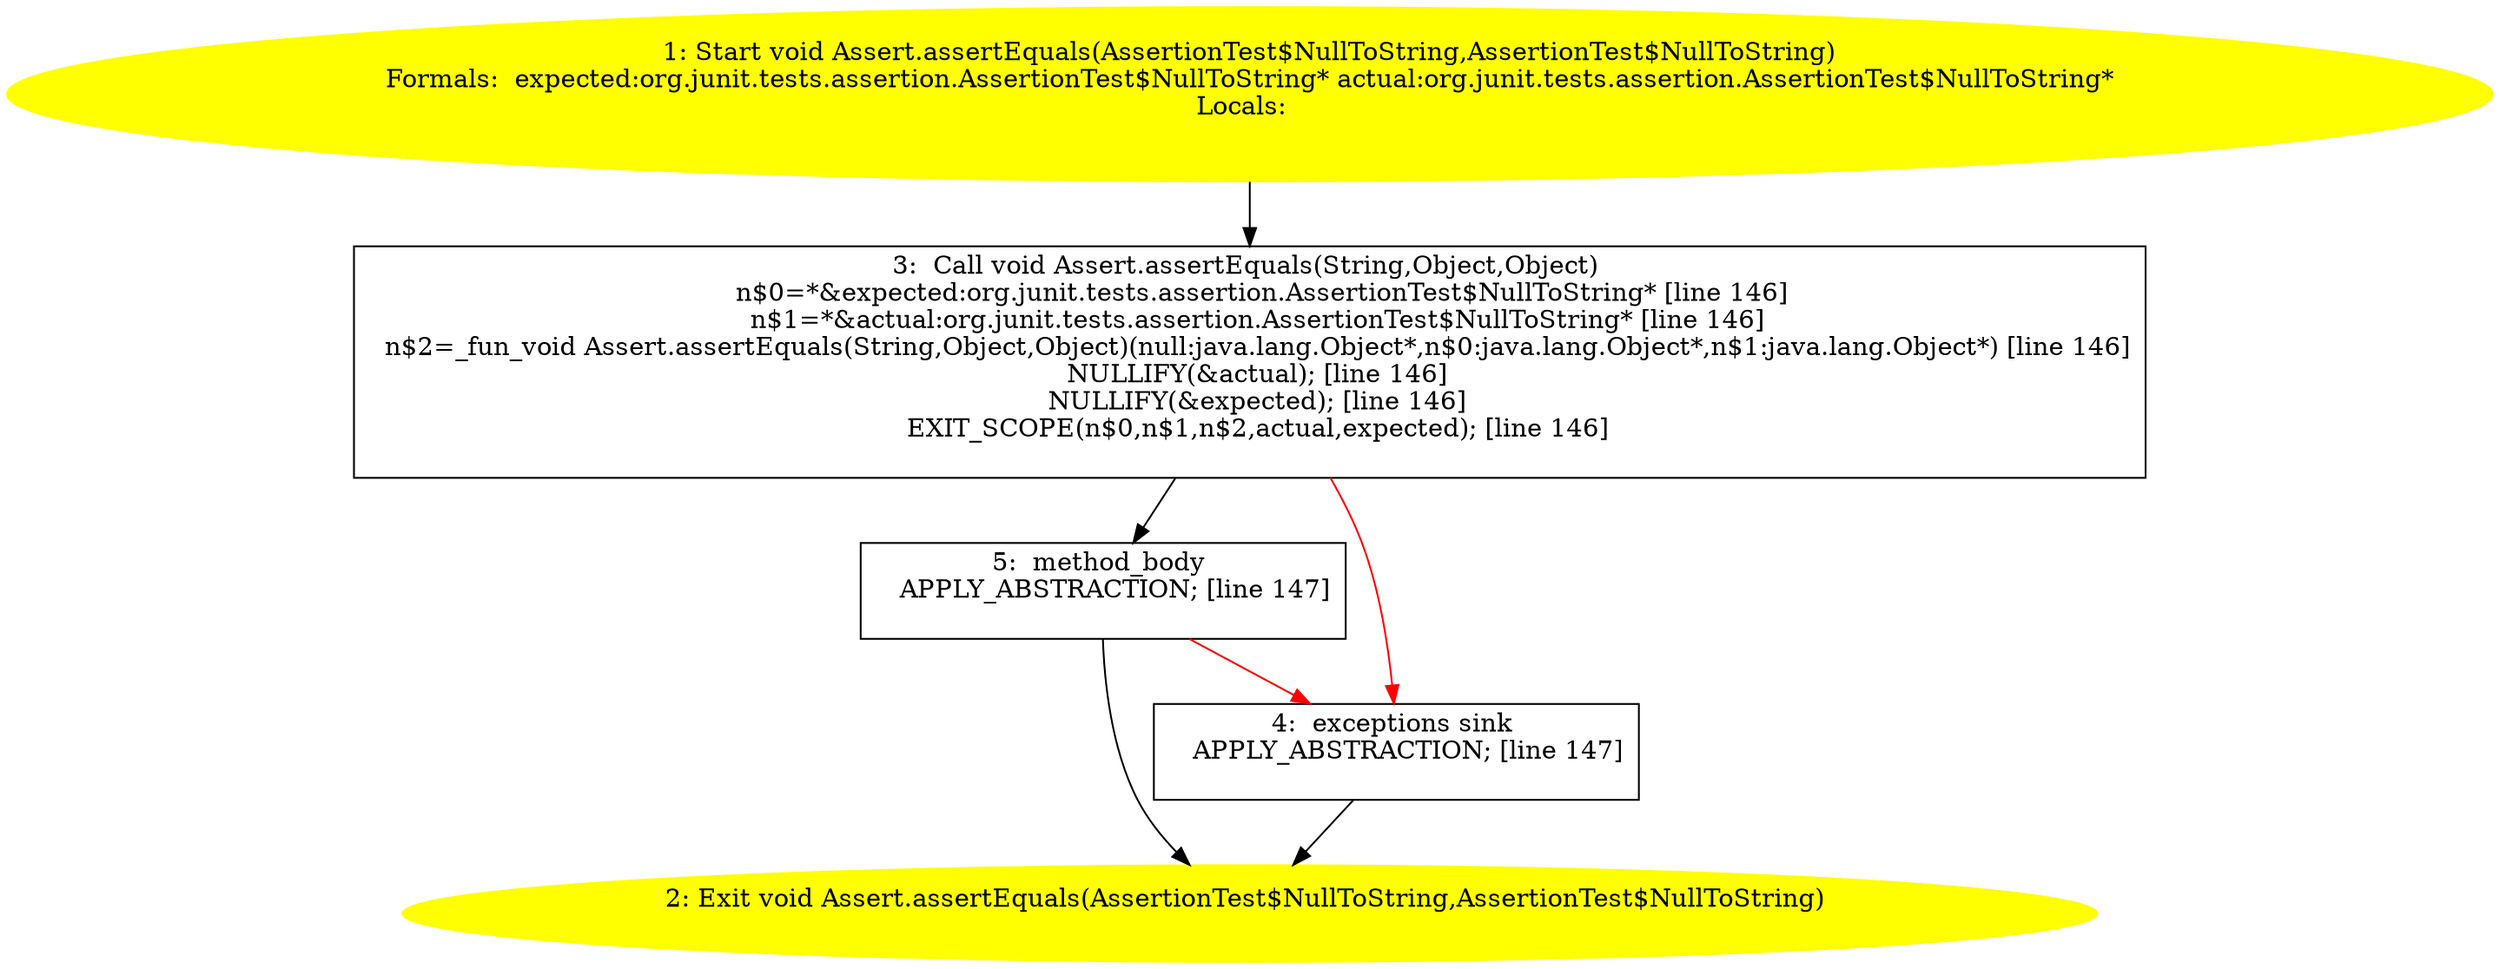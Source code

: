 /* @generated */
digraph cfg {
"org.junit.Assert.assertEquals(org.junit.tests.assertion.AssertionTest$NullToString,org.junit.tests.a.f3601a0a2fb750b3f5f6eacdca8e5515_1" [label="1: Start void Assert.assertEquals(AssertionTest$NullToString,AssertionTest$NullToString)\nFormals:  expected:org.junit.tests.assertion.AssertionTest$NullToString* actual:org.junit.tests.assertion.AssertionTest$NullToString*\nLocals:  \n  " color=yellow style=filled]
	

	 "org.junit.Assert.assertEquals(org.junit.tests.assertion.AssertionTest$NullToString,org.junit.tests.a.f3601a0a2fb750b3f5f6eacdca8e5515_1" -> "org.junit.Assert.assertEquals(org.junit.tests.assertion.AssertionTest$NullToString,org.junit.tests.a.f3601a0a2fb750b3f5f6eacdca8e5515_3" ;
"org.junit.Assert.assertEquals(org.junit.tests.assertion.AssertionTest$NullToString,org.junit.tests.a.f3601a0a2fb750b3f5f6eacdca8e5515_2" [label="2: Exit void Assert.assertEquals(AssertionTest$NullToString,AssertionTest$NullToString) \n  " color=yellow style=filled]
	

"org.junit.Assert.assertEquals(org.junit.tests.assertion.AssertionTest$NullToString,org.junit.tests.a.f3601a0a2fb750b3f5f6eacdca8e5515_3" [label="3:  Call void Assert.assertEquals(String,Object,Object) \n   n$0=*&expected:org.junit.tests.assertion.AssertionTest$NullToString* [line 146]\n  n$1=*&actual:org.junit.tests.assertion.AssertionTest$NullToString* [line 146]\n  n$2=_fun_void Assert.assertEquals(String,Object,Object)(null:java.lang.Object*,n$0:java.lang.Object*,n$1:java.lang.Object*) [line 146]\n  NULLIFY(&actual); [line 146]\n  NULLIFY(&expected); [line 146]\n  EXIT_SCOPE(n$0,n$1,n$2,actual,expected); [line 146]\n " shape="box"]
	

	 "org.junit.Assert.assertEquals(org.junit.tests.assertion.AssertionTest$NullToString,org.junit.tests.a.f3601a0a2fb750b3f5f6eacdca8e5515_3" -> "org.junit.Assert.assertEquals(org.junit.tests.assertion.AssertionTest$NullToString,org.junit.tests.a.f3601a0a2fb750b3f5f6eacdca8e5515_5" ;
	 "org.junit.Assert.assertEquals(org.junit.tests.assertion.AssertionTest$NullToString,org.junit.tests.a.f3601a0a2fb750b3f5f6eacdca8e5515_3" -> "org.junit.Assert.assertEquals(org.junit.tests.assertion.AssertionTest$NullToString,org.junit.tests.a.f3601a0a2fb750b3f5f6eacdca8e5515_4" [color="red" ];
"org.junit.Assert.assertEquals(org.junit.tests.assertion.AssertionTest$NullToString,org.junit.tests.a.f3601a0a2fb750b3f5f6eacdca8e5515_4" [label="4:  exceptions sink \n   APPLY_ABSTRACTION; [line 147]\n " shape="box"]
	

	 "org.junit.Assert.assertEquals(org.junit.tests.assertion.AssertionTest$NullToString,org.junit.tests.a.f3601a0a2fb750b3f5f6eacdca8e5515_4" -> "org.junit.Assert.assertEquals(org.junit.tests.assertion.AssertionTest$NullToString,org.junit.tests.a.f3601a0a2fb750b3f5f6eacdca8e5515_2" ;
"org.junit.Assert.assertEquals(org.junit.tests.assertion.AssertionTest$NullToString,org.junit.tests.a.f3601a0a2fb750b3f5f6eacdca8e5515_5" [label="5:  method_body \n   APPLY_ABSTRACTION; [line 147]\n " shape="box"]
	

	 "org.junit.Assert.assertEquals(org.junit.tests.assertion.AssertionTest$NullToString,org.junit.tests.a.f3601a0a2fb750b3f5f6eacdca8e5515_5" -> "org.junit.Assert.assertEquals(org.junit.tests.assertion.AssertionTest$NullToString,org.junit.tests.a.f3601a0a2fb750b3f5f6eacdca8e5515_2" ;
	 "org.junit.Assert.assertEquals(org.junit.tests.assertion.AssertionTest$NullToString,org.junit.tests.a.f3601a0a2fb750b3f5f6eacdca8e5515_5" -> "org.junit.Assert.assertEquals(org.junit.tests.assertion.AssertionTest$NullToString,org.junit.tests.a.f3601a0a2fb750b3f5f6eacdca8e5515_4" [color="red" ];
}
